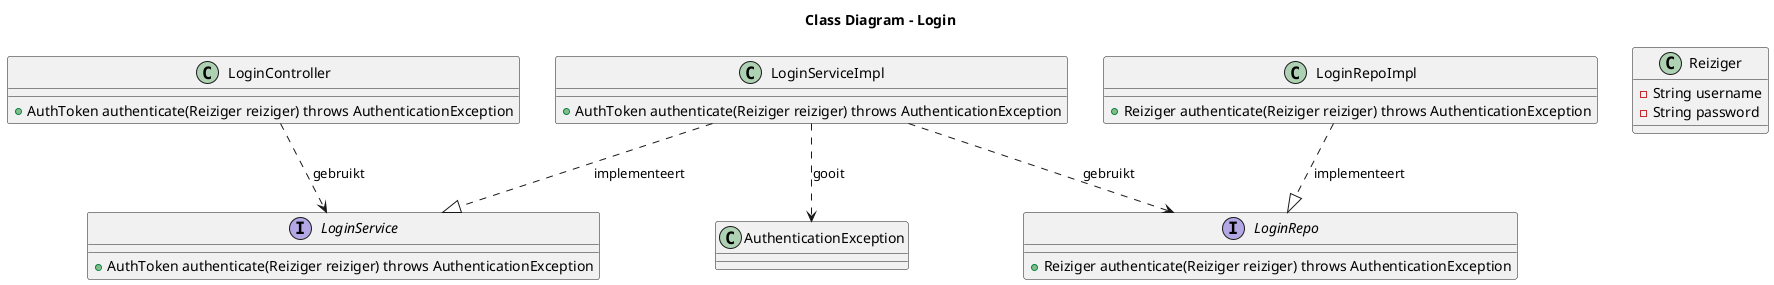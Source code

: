 @startuml
title Class Diagram – Login

interface LoginService {
    +AuthToken authenticate(Reiziger reiziger) throws AuthenticationException
}
class LoginController {
    +AuthToken authenticate(Reiziger reiziger) throws AuthenticationException
}
class LoginServiceImpl {
    +AuthToken authenticate(Reiziger reiziger) throws AuthenticationException
}
interface LoginRepo {
    +Reiziger authenticate(Reiziger reiziger) throws AuthenticationException
}
class LoginRepoImpl {
    +Reiziger authenticate(Reiziger reiziger) throws AuthenticationException
}
class Reiziger {
    -String username
    -String password
}

LoginController ..> LoginService: "gebruikt"
LoginServiceImpl ..|> LoginService: "implementeert"
LoginServiceImpl ..> AuthenticationException : "gooit"
LoginRepoImpl ..|> LoginRepo: "implementeert"
LoginServiceImpl ..> LoginRepo : "gebruikt"

@enduml
